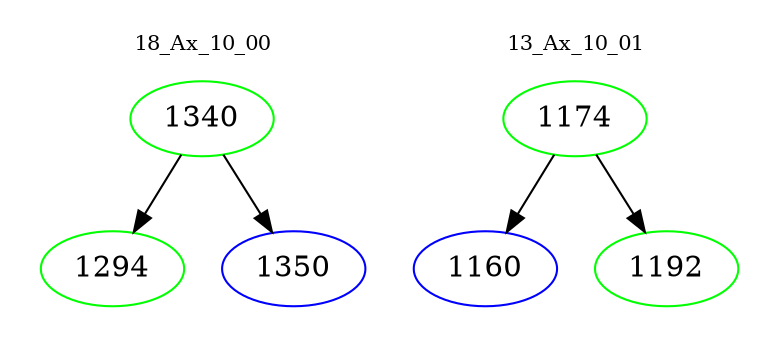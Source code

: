 digraph{
subgraph cluster_0 {
color = white
label = "18_Ax_10_00";
fontsize=10;
T0_1340 [label="1340", color="green"]
T0_1340 -> T0_1294 [color="black"]
T0_1294 [label="1294", color="green"]
T0_1340 -> T0_1350 [color="black"]
T0_1350 [label="1350", color="blue"]
}
subgraph cluster_1 {
color = white
label = "13_Ax_10_01";
fontsize=10;
T1_1174 [label="1174", color="green"]
T1_1174 -> T1_1160 [color="black"]
T1_1160 [label="1160", color="blue"]
T1_1174 -> T1_1192 [color="black"]
T1_1192 [label="1192", color="green"]
}
}
